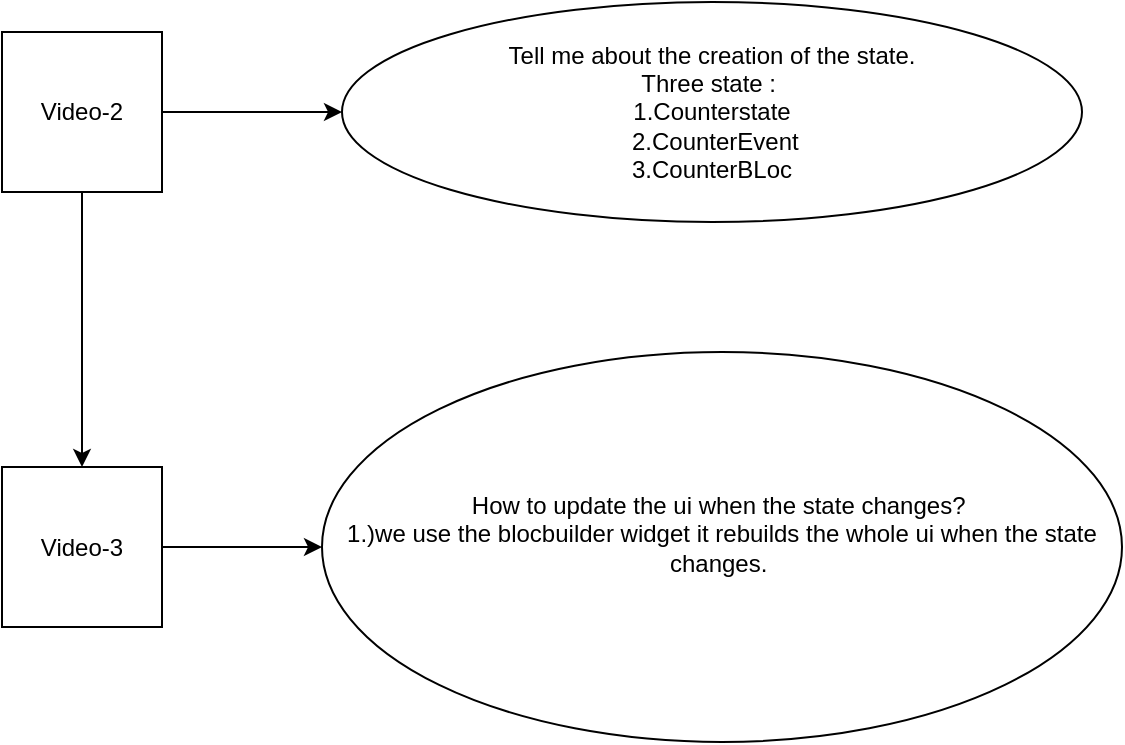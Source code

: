 <mxfile version="24.8.3">
  <diagram name="Page-1" id="2YBvvXClWsGukQMizWep">
    <mxGraphModel dx="1368" dy="754" grid="1" gridSize="10" guides="1" tooltips="1" connect="1" arrows="1" fold="1" page="1" pageScale="1" pageWidth="850" pageHeight="1100" math="0" shadow="0">
      <root>
        <mxCell id="0" />
        <mxCell id="1" parent="0" />
        <mxCell id="UX0aAJ_6ftWTTiIvv_Kv-5" value="" style="edgeStyle=orthogonalEdgeStyle;rounded=0;orthogonalLoop=1;jettySize=auto;html=1;" edge="1" parent="1" source="UX0aAJ_6ftWTTiIvv_Kv-1" target="UX0aAJ_6ftWTTiIvv_Kv-4">
          <mxGeometry relative="1" as="geometry" />
        </mxCell>
        <mxCell id="UX0aAJ_6ftWTTiIvv_Kv-7" value="" style="edgeStyle=orthogonalEdgeStyle;rounded=0;orthogonalLoop=1;jettySize=auto;html=1;" edge="1" parent="1" source="UX0aAJ_6ftWTTiIvv_Kv-1" target="UX0aAJ_6ftWTTiIvv_Kv-6">
          <mxGeometry relative="1" as="geometry" />
        </mxCell>
        <mxCell id="UX0aAJ_6ftWTTiIvv_Kv-1" value="Video-2" style="whiteSpace=wrap;html=1;aspect=fixed;" vertex="1" parent="1">
          <mxGeometry x="200" y="135" width="80" height="80" as="geometry" />
        </mxCell>
        <mxCell id="UX0aAJ_6ftWTTiIvv_Kv-4" value="Tell me about the creation of the state.&lt;div&gt;Three state :&amp;nbsp;&lt;/div&gt;&lt;div&gt;1.Counterstate&lt;br&gt;&amp;nbsp;2.CounterEvent&lt;br&gt;3.CounterBLoc&lt;/div&gt;" style="ellipse;whiteSpace=wrap;html=1;" vertex="1" parent="1">
          <mxGeometry x="370" y="120" width="370" height="110" as="geometry" />
        </mxCell>
        <mxCell id="UX0aAJ_6ftWTTiIvv_Kv-11" value="" style="edgeStyle=orthogonalEdgeStyle;rounded=0;orthogonalLoop=1;jettySize=auto;html=1;" edge="1" parent="1" source="UX0aAJ_6ftWTTiIvv_Kv-6" target="UX0aAJ_6ftWTTiIvv_Kv-10">
          <mxGeometry relative="1" as="geometry" />
        </mxCell>
        <mxCell id="UX0aAJ_6ftWTTiIvv_Kv-6" value="Video-3" style="whiteSpace=wrap;html=1;aspect=fixed;" vertex="1" parent="1">
          <mxGeometry x="200" y="352.5" width="80" height="80" as="geometry" />
        </mxCell>
        <mxCell id="UX0aAJ_6ftWTTiIvv_Kv-10" value="How to update the ui when the state changes?&amp;nbsp;&lt;br&gt;1.)we use the blocbuilder widget it rebuilds the whole ui when the state changes.&amp;nbsp;&lt;div&gt;&lt;br/&gt;&lt;/div&gt;" style="ellipse;whiteSpace=wrap;html=1;" vertex="1" parent="1">
          <mxGeometry x="360" y="295" width="400" height="195" as="geometry" />
        </mxCell>
      </root>
    </mxGraphModel>
  </diagram>
</mxfile>
